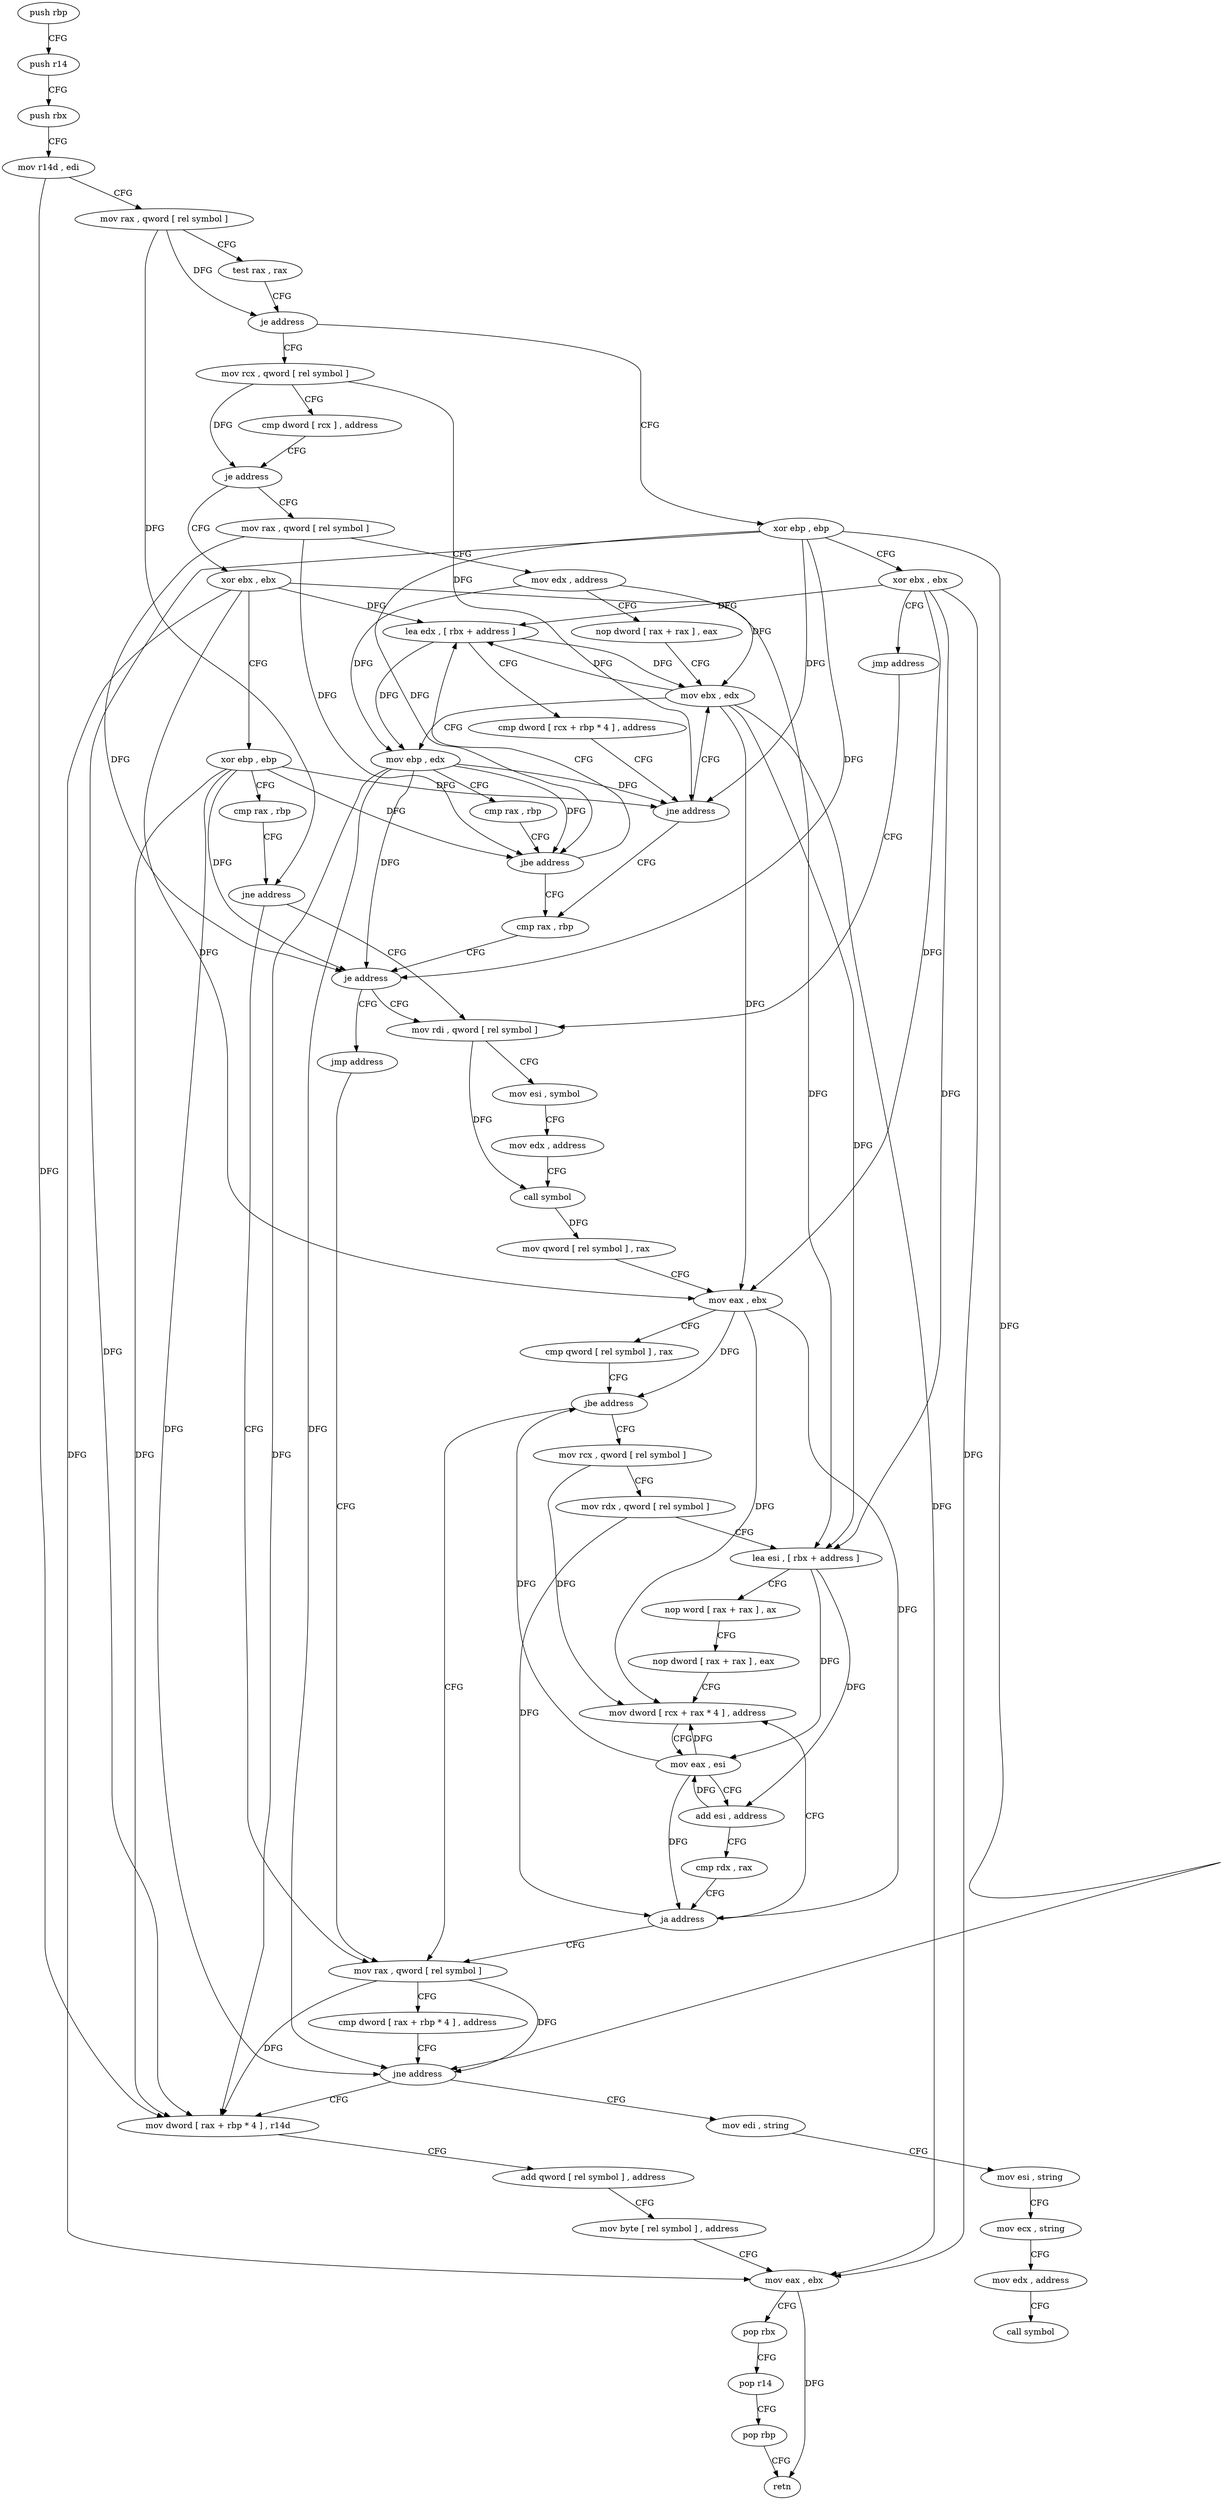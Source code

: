 digraph "func" {
"4210880" [label = "push rbp" ]
"4210881" [label = "push r14" ]
"4210883" [label = "push rbx" ]
"4210884" [label = "mov r14d , edi" ]
"4210887" [label = "mov rax , qword [ rel symbol ]" ]
"4210894" [label = "test rax , rax" ]
"4210897" [label = "je address" ]
"4210953" [label = "xor ebp , ebp" ]
"4210899" [label = "mov rcx , qword [ rel symbol ]" ]
"4210955" [label = "xor ebx , ebx" ]
"4210957" [label = "jmp address" ]
"4210968" [label = "mov rdi , qword [ rel symbol ]" ]
"4210906" [label = "cmp dword [ rcx ] , address" ]
"4210909" [label = "je address" ]
"4210959" [label = "xor ebx , ebx" ]
"4210911" [label = "mov rax , qword [ rel symbol ]" ]
"4210975" [label = "mov esi , symbol" ]
"4210980" [label = "mov edx , address" ]
"4210985" [label = "call symbol" ]
"4210990" [label = "mov qword [ rel symbol ] , rax" ]
"4210997" [label = "mov eax , ebx" ]
"4210999" [label = "cmp qword [ rel symbol ] , rax" ]
"4211006" [label = "jbe address" ]
"4211057" [label = "mov rax , qword [ rel symbol ]" ]
"4211008" [label = "mov rcx , qword [ rel symbol ]" ]
"4210961" [label = "xor ebp , ebp" ]
"4210963" [label = "cmp rax , rbp" ]
"4210966" [label = "jne address" ]
"4210918" [label = "mov edx , address" ]
"4210923" [label = "nop dword [ rax + rax ] , eax" ]
"4210928" [label = "mov ebx , edx" ]
"4211064" [label = "cmp dword [ rax + rbp * 4 ] , address" ]
"4211068" [label = "jne address" ]
"4211096" [label = "mov edi , string" ]
"4211070" [label = "mov dword [ rax + rbp * 4 ] , r14d" ]
"4211015" [label = "mov rdx , qword [ rel symbol ]" ]
"4211022" [label = "lea esi , [ rbx + address ]" ]
"4211025" [label = "nop word [ rax + rax ] , ax" ]
"4211035" [label = "nop dword [ rax + rax ] , eax" ]
"4211040" [label = "mov dword [ rcx + rax * 4 ] , address" ]
"4210946" [label = "cmp rax , rbp" ]
"4210949" [label = "je address" ]
"4210951" [label = "jmp address" ]
"4210937" [label = "lea edx , [ rbx + address ]" ]
"4210940" [label = "cmp dword [ rcx + rbp * 4 ] , address" ]
"4210944" [label = "jne address" ]
"4211101" [label = "mov esi , string" ]
"4211106" [label = "mov ecx , string" ]
"4211111" [label = "mov edx , address" ]
"4211116" [label = "call symbol" ]
"4211074" [label = "add qword [ rel symbol ] , address" ]
"4211082" [label = "mov byte [ rel symbol ] , address" ]
"4211089" [label = "mov eax , ebx" ]
"4211091" [label = "pop rbx" ]
"4211092" [label = "pop r14" ]
"4211094" [label = "pop rbp" ]
"4211095" [label = "retn" ]
"4211047" [label = "mov eax , esi" ]
"4211049" [label = "add esi , address" ]
"4211052" [label = "cmp rdx , rax" ]
"4211055" [label = "ja address" ]
"4210930" [label = "mov ebp , edx" ]
"4210932" [label = "cmp rax , rbp" ]
"4210935" [label = "jbe address" ]
"4210880" -> "4210881" [ label = "CFG" ]
"4210881" -> "4210883" [ label = "CFG" ]
"4210883" -> "4210884" [ label = "CFG" ]
"4210884" -> "4210887" [ label = "CFG" ]
"4210884" -> "4211070" [ label = "DFG" ]
"4210887" -> "4210894" [ label = "CFG" ]
"4210887" -> "4210897" [ label = "DFG" ]
"4210887" -> "4210966" [ label = "DFG" ]
"4210894" -> "4210897" [ label = "CFG" ]
"4210897" -> "4210953" [ label = "CFG" ]
"4210897" -> "4210899" [ label = "CFG" ]
"4210953" -> "4210955" [ label = "CFG" ]
"4210953" -> "4211068" [ label = "DFG" ]
"4210953" -> "4210935" [ label = "DFG" ]
"4210953" -> "4211070" [ label = "DFG" ]
"4210953" -> "4210949" [ label = "DFG" ]
"4210953" -> "4210944" [ label = "DFG" ]
"4210899" -> "4210906" [ label = "CFG" ]
"4210899" -> "4210909" [ label = "DFG" ]
"4210899" -> "4210944" [ label = "DFG" ]
"4210955" -> "4210957" [ label = "CFG" ]
"4210955" -> "4210997" [ label = "DFG" ]
"4210955" -> "4211022" [ label = "DFG" ]
"4210955" -> "4211089" [ label = "DFG" ]
"4210955" -> "4210937" [ label = "DFG" ]
"4210957" -> "4210968" [ label = "CFG" ]
"4210968" -> "4210975" [ label = "CFG" ]
"4210968" -> "4210985" [ label = "DFG" ]
"4210906" -> "4210909" [ label = "CFG" ]
"4210909" -> "4210959" [ label = "CFG" ]
"4210909" -> "4210911" [ label = "CFG" ]
"4210959" -> "4210961" [ label = "CFG" ]
"4210959" -> "4210997" [ label = "DFG" ]
"4210959" -> "4211022" [ label = "DFG" ]
"4210959" -> "4211089" [ label = "DFG" ]
"4210959" -> "4210937" [ label = "DFG" ]
"4210911" -> "4210918" [ label = "CFG" ]
"4210911" -> "4210935" [ label = "DFG" ]
"4210911" -> "4210949" [ label = "DFG" ]
"4210975" -> "4210980" [ label = "CFG" ]
"4210980" -> "4210985" [ label = "CFG" ]
"4210985" -> "4210990" [ label = "DFG" ]
"4210990" -> "4210997" [ label = "CFG" ]
"4210997" -> "4210999" [ label = "CFG" ]
"4210997" -> "4211006" [ label = "DFG" ]
"4210997" -> "4211040" [ label = "DFG" ]
"4210997" -> "4211055" [ label = "DFG" ]
"4210999" -> "4211006" [ label = "CFG" ]
"4211006" -> "4211057" [ label = "CFG" ]
"4211006" -> "4211008" [ label = "CFG" ]
"4211057" -> "4211064" [ label = "CFG" ]
"4211057" -> "4211068" [ label = "DFG" ]
"4211057" -> "4211070" [ label = "DFG" ]
"4211008" -> "4211015" [ label = "CFG" ]
"4211008" -> "4211040" [ label = "DFG" ]
"4210961" -> "4210963" [ label = "CFG" ]
"4210961" -> "4211068" [ label = "DFG" ]
"4210961" -> "4210935" [ label = "DFG" ]
"4210961" -> "4211070" [ label = "DFG" ]
"4210961" -> "4210949" [ label = "DFG" ]
"4210961" -> "4210944" [ label = "DFG" ]
"4210963" -> "4210966" [ label = "CFG" ]
"4210966" -> "4211057" [ label = "CFG" ]
"4210966" -> "4210968" [ label = "CFG" ]
"4210918" -> "4210923" [ label = "CFG" ]
"4210918" -> "4210928" [ label = "DFG" ]
"4210918" -> "4210930" [ label = "DFG" ]
"4210923" -> "4210928" [ label = "CFG" ]
"4210928" -> "4210930" [ label = "CFG" ]
"4210928" -> "4210997" [ label = "DFG" ]
"4210928" -> "4211022" [ label = "DFG" ]
"4210928" -> "4211089" [ label = "DFG" ]
"4210928" -> "4210937" [ label = "DFG" ]
"4211064" -> "4211068" [ label = "CFG" ]
"4211068" -> "4211096" [ label = "CFG" ]
"4211068" -> "4211070" [ label = "CFG" ]
"4211096" -> "4211101" [ label = "CFG" ]
"4211070" -> "4211074" [ label = "CFG" ]
"4211015" -> "4211022" [ label = "CFG" ]
"4211015" -> "4211055" [ label = "DFG" ]
"4211022" -> "4211025" [ label = "CFG" ]
"4211022" -> "4211047" [ label = "DFG" ]
"4211022" -> "4211049" [ label = "DFG" ]
"4211025" -> "4211035" [ label = "CFG" ]
"4211035" -> "4211040" [ label = "CFG" ]
"4211040" -> "4211047" [ label = "CFG" ]
"4210946" -> "4210949" [ label = "CFG" ]
"4210949" -> "4210968" [ label = "CFG" ]
"4210949" -> "4210951" [ label = "CFG" ]
"4210951" -> "4211057" [ label = "CFG" ]
"4210937" -> "4210940" [ label = "CFG" ]
"4210937" -> "4210928" [ label = "DFG" ]
"4210937" -> "4210930" [ label = "DFG" ]
"4210940" -> "4210944" [ label = "CFG" ]
"4210944" -> "4210928" [ label = "CFG" ]
"4210944" -> "4210946" [ label = "CFG" ]
"4211101" -> "4211106" [ label = "CFG" ]
"4211106" -> "4211111" [ label = "CFG" ]
"4211111" -> "4211116" [ label = "CFG" ]
"4211074" -> "4211082" [ label = "CFG" ]
"4211082" -> "4211089" [ label = "CFG" ]
"4211089" -> "4211091" [ label = "CFG" ]
"4211089" -> "4211095" [ label = "DFG" ]
"4211091" -> "4211092" [ label = "CFG" ]
"4211092" -> "4211094" [ label = "CFG" ]
"4211094" -> "4211095" [ label = "CFG" ]
"4211047" -> "4211049" [ label = "CFG" ]
"4211047" -> "4211006" [ label = "DFG" ]
"4211047" -> "4211040" [ label = "DFG" ]
"4211047" -> "4211055" [ label = "DFG" ]
"4211049" -> "4211052" [ label = "CFG" ]
"4211049" -> "4211047" [ label = "DFG" ]
"4211052" -> "4211055" [ label = "CFG" ]
"4211055" -> "4211040" [ label = "CFG" ]
"4211055" -> "4211057" [ label = "CFG" ]
"4210930" -> "4210932" [ label = "CFG" ]
"4210930" -> "4211068" [ label = "DFG" ]
"4210930" -> "4210935" [ label = "DFG" ]
"4210930" -> "4211070" [ label = "DFG" ]
"4210930" -> "4210949" [ label = "DFG" ]
"4210930" -> "4210944" [ label = "DFG" ]
"4210932" -> "4210935" [ label = "CFG" ]
"4210935" -> "4210946" [ label = "CFG" ]
"4210935" -> "4210937" [ label = "CFG" ]
}
